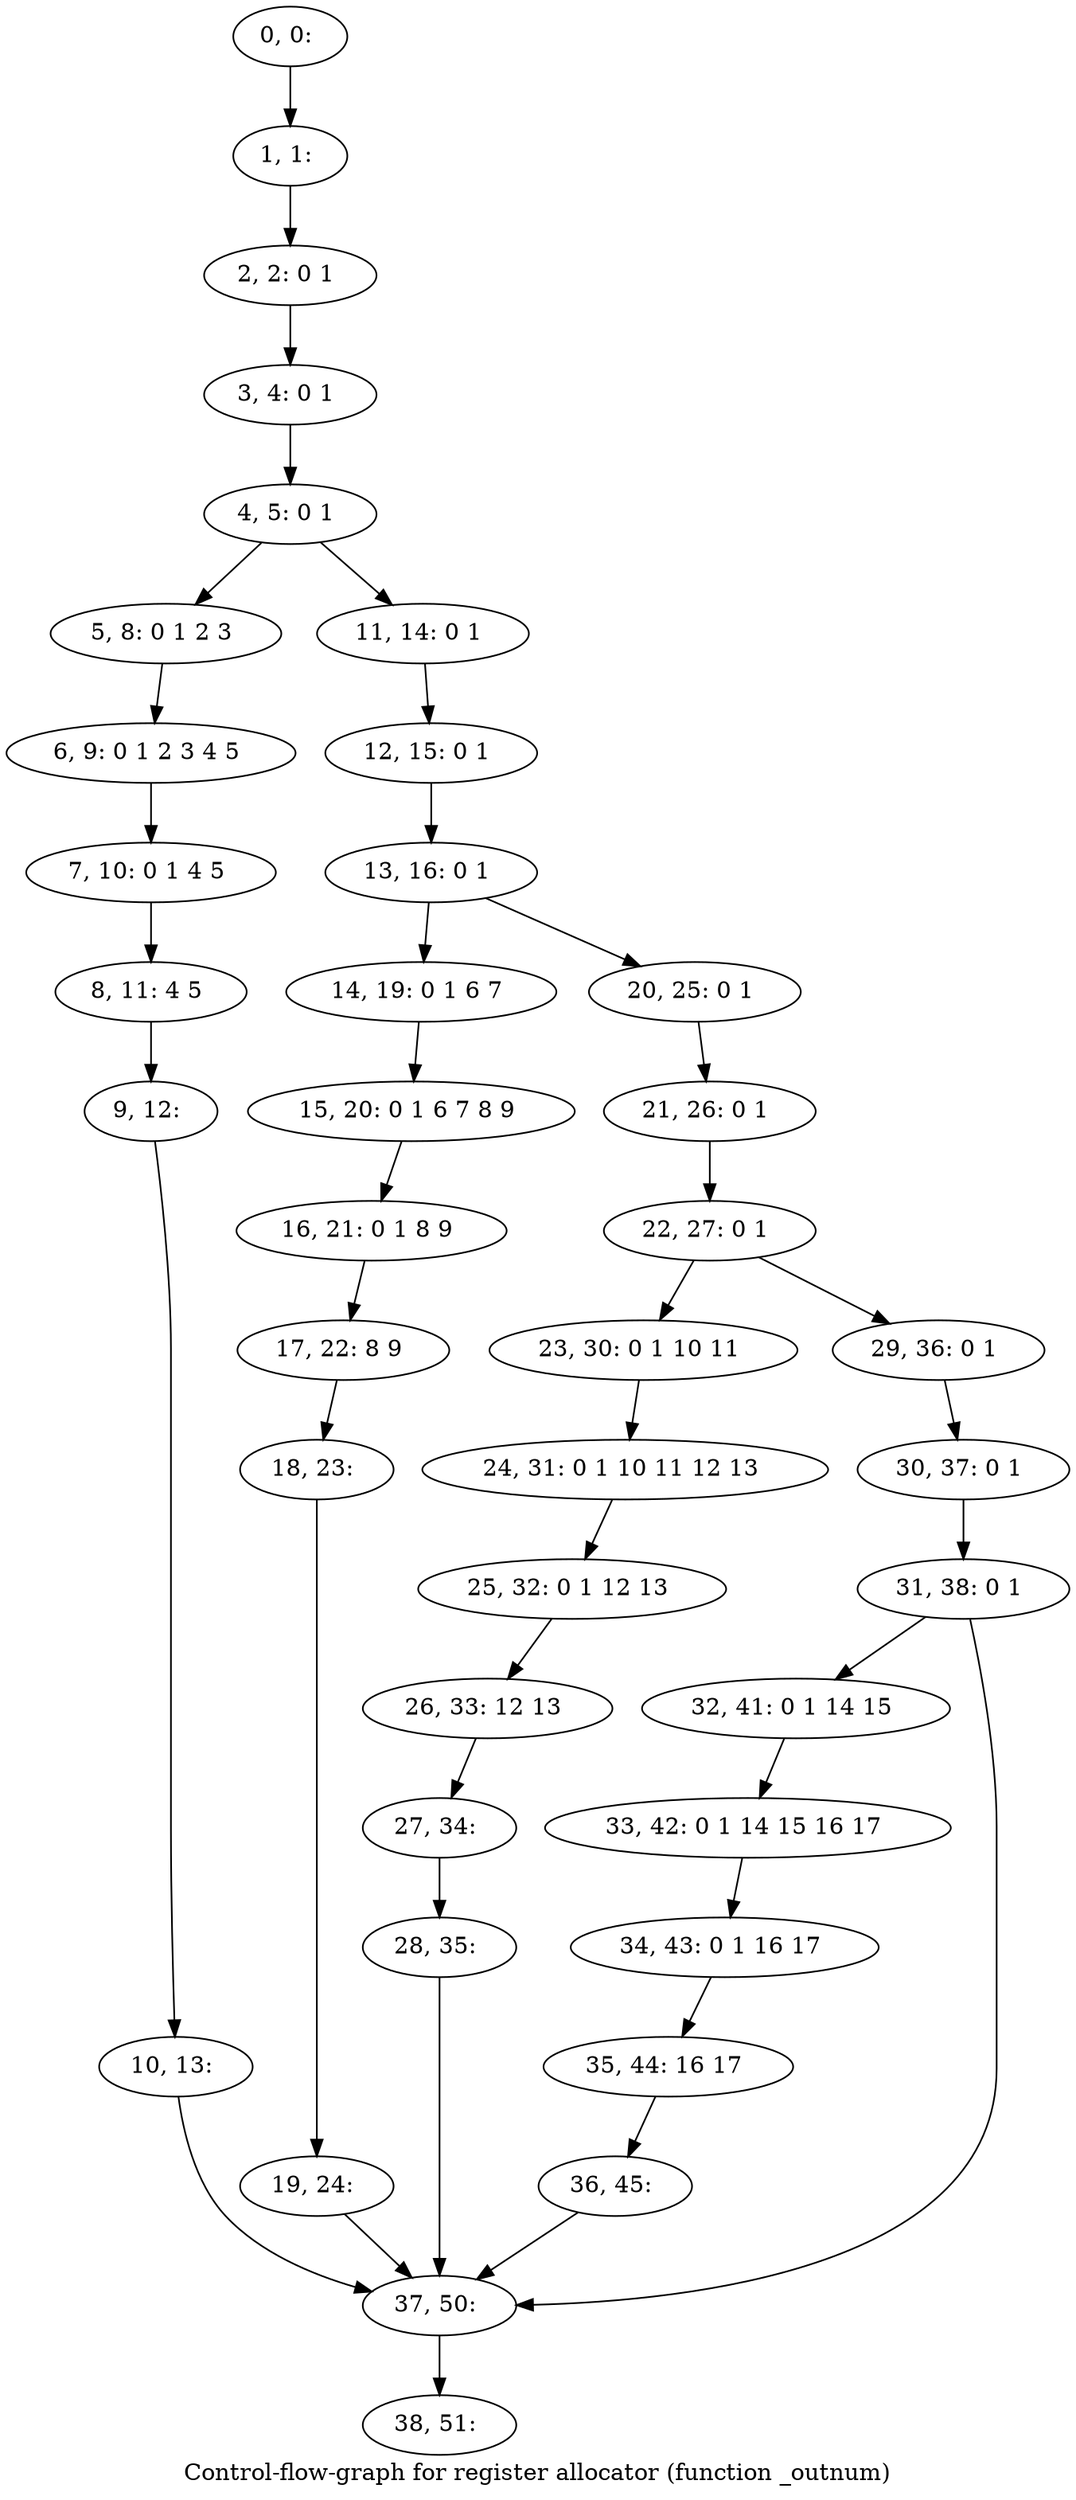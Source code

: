digraph G {
graph [label="Control-flow-graph for register allocator (function _outnum)"]
0[label="0, 0: "];
1[label="1, 1: "];
2[label="2, 2: 0 1 "];
3[label="3, 4: 0 1 "];
4[label="4, 5: 0 1 "];
5[label="5, 8: 0 1 2 3 "];
6[label="6, 9: 0 1 2 3 4 5 "];
7[label="7, 10: 0 1 4 5 "];
8[label="8, 11: 4 5 "];
9[label="9, 12: "];
10[label="10, 13: "];
11[label="11, 14: 0 1 "];
12[label="12, 15: 0 1 "];
13[label="13, 16: 0 1 "];
14[label="14, 19: 0 1 6 7 "];
15[label="15, 20: 0 1 6 7 8 9 "];
16[label="16, 21: 0 1 8 9 "];
17[label="17, 22: 8 9 "];
18[label="18, 23: "];
19[label="19, 24: "];
20[label="20, 25: 0 1 "];
21[label="21, 26: 0 1 "];
22[label="22, 27: 0 1 "];
23[label="23, 30: 0 1 10 11 "];
24[label="24, 31: 0 1 10 11 12 13 "];
25[label="25, 32: 0 1 12 13 "];
26[label="26, 33: 12 13 "];
27[label="27, 34: "];
28[label="28, 35: "];
29[label="29, 36: 0 1 "];
30[label="30, 37: 0 1 "];
31[label="31, 38: 0 1 "];
32[label="32, 41: 0 1 14 15 "];
33[label="33, 42: 0 1 14 15 16 17 "];
34[label="34, 43: 0 1 16 17 "];
35[label="35, 44: 16 17 "];
36[label="36, 45: "];
37[label="37, 50: "];
38[label="38, 51: "];
0->1 ;
1->2 ;
2->3 ;
3->4 ;
4->5 ;
4->11 ;
5->6 ;
6->7 ;
7->8 ;
8->9 ;
9->10 ;
10->37 ;
11->12 ;
12->13 ;
13->14 ;
13->20 ;
14->15 ;
15->16 ;
16->17 ;
17->18 ;
18->19 ;
19->37 ;
20->21 ;
21->22 ;
22->23 ;
22->29 ;
23->24 ;
24->25 ;
25->26 ;
26->27 ;
27->28 ;
28->37 ;
29->30 ;
30->31 ;
31->32 ;
31->37 ;
32->33 ;
33->34 ;
34->35 ;
35->36 ;
36->37 ;
37->38 ;
}

